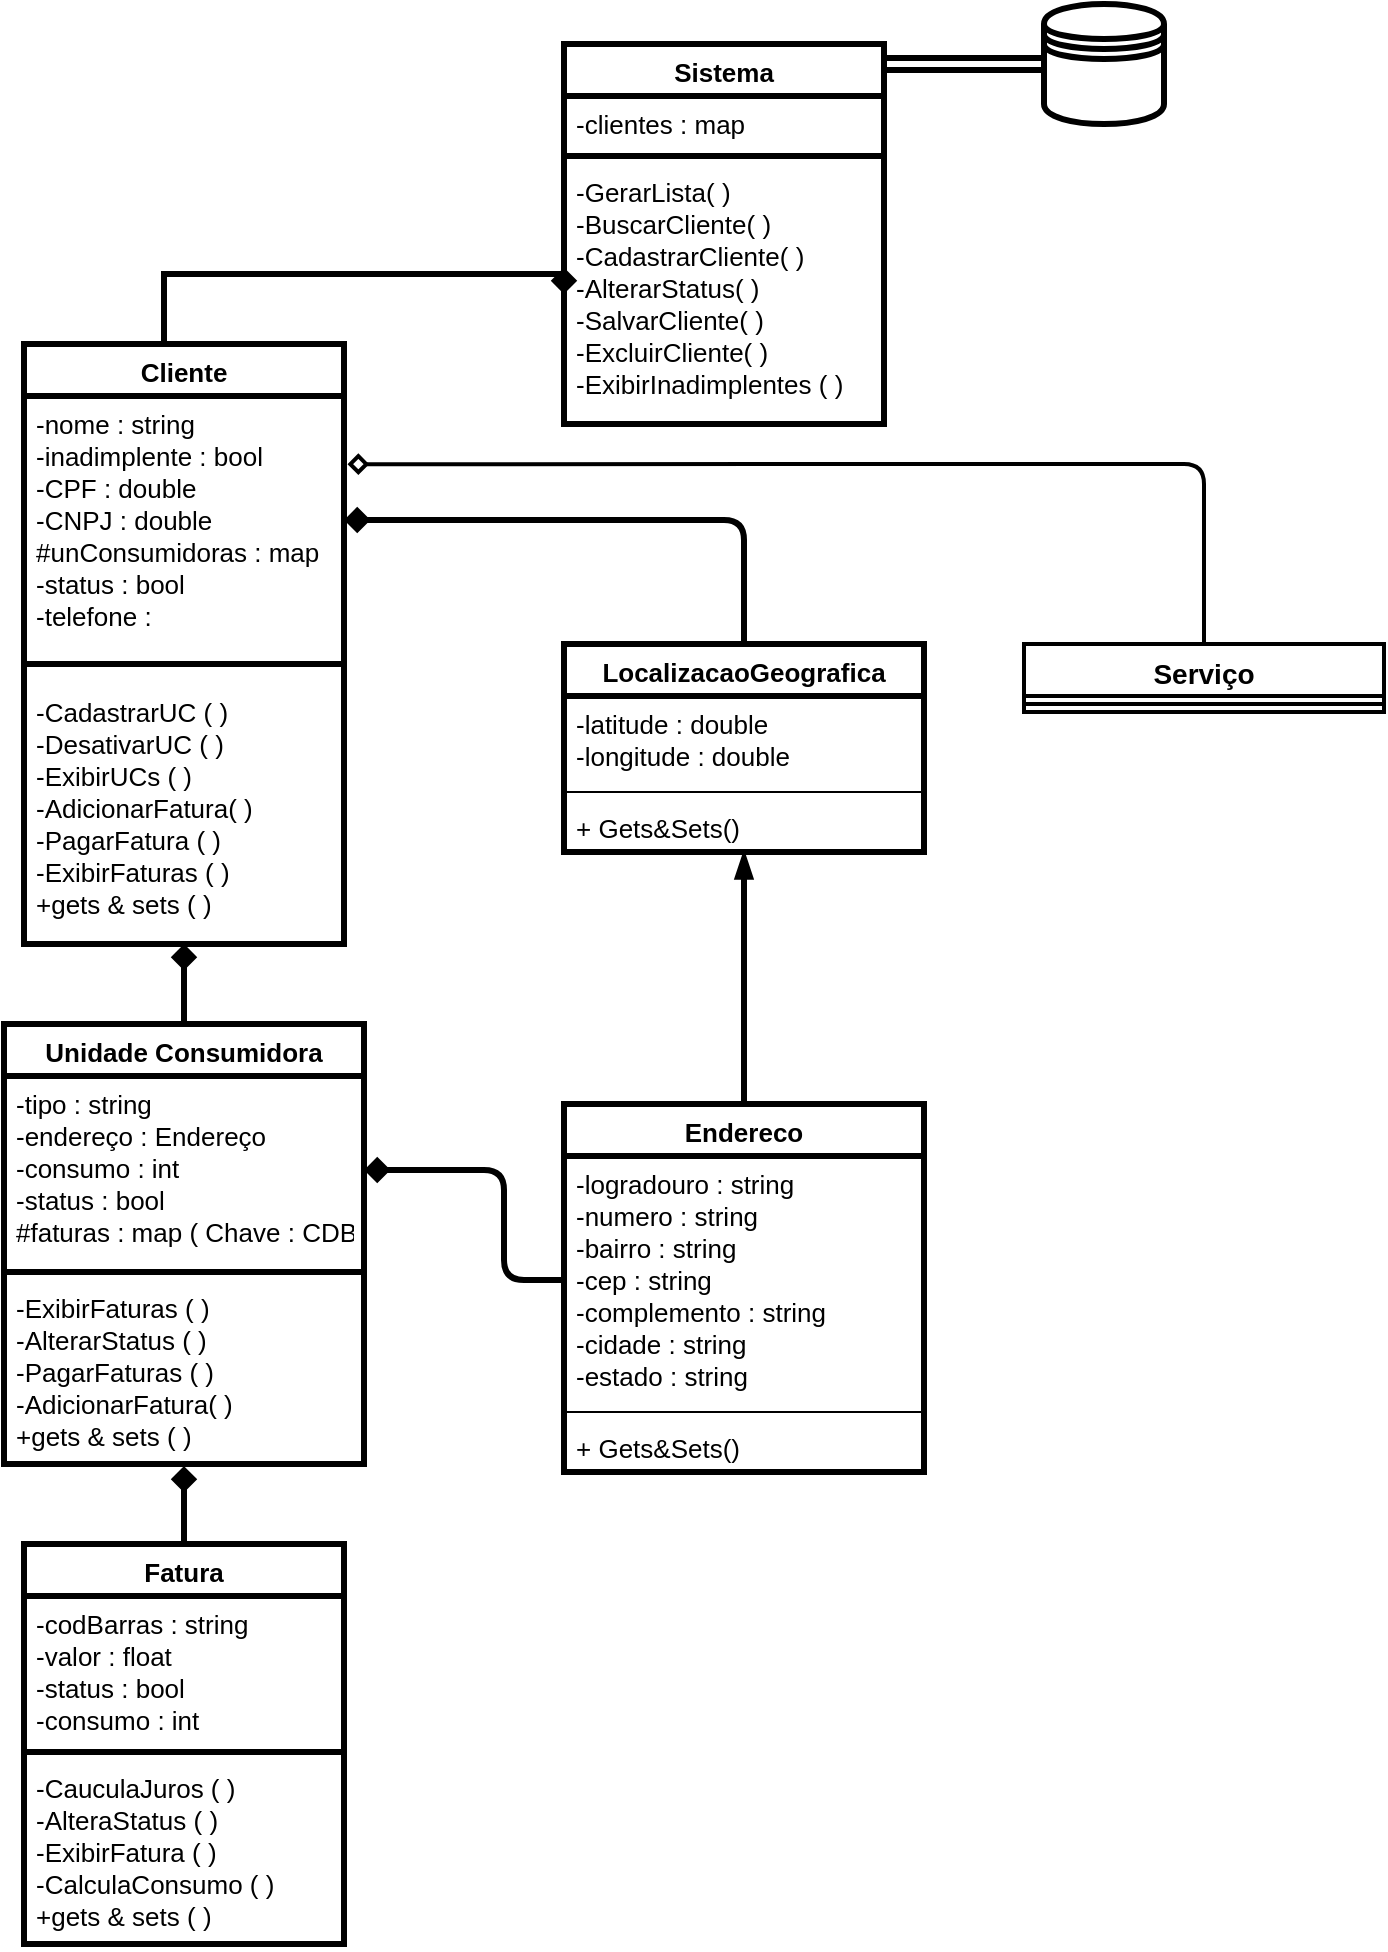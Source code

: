 <mxfile>
    <diagram id="fbp27kjCh8UWy6pUQ8t7" name="Comercial">
        <mxGraphModel dx="788" dy="763" grid="1" gridSize="10" guides="1" tooltips="1" connect="1" arrows="1" fold="1" page="1" pageScale="1" pageWidth="827" pageHeight="1169" math="0" shadow="0">
            <root>
                <mxCell id="0"/>
                <mxCell id="1" parent="0"/>
                <mxCell id="Y5wVIU-XnwRpMfh5RzC8-1" value="Sistema" style="swimlane;fontStyle=1;align=center;verticalAlign=top;childLayout=stackLayout;horizontal=1;startSize=26;horizontalStack=0;resizeParent=1;resizeParentMax=0;resizeLast=0;collapsible=1;marginBottom=0;rounded=0;snapToPoint=0;strokeWidth=3;fontSize=13;labelBackgroundColor=none;labelBorderColor=none;" parent="1" vertex="1">
                    <mxGeometry x="320" y="30" width="160" height="190" as="geometry"/>
                </mxCell>
                <mxCell id="Y5wVIU-XnwRpMfh5RzC8-2" value="-clientes : map" style="text;align=left;verticalAlign=top;spacingLeft=4;spacingRight=4;overflow=hidden;rotatable=0;points=[[0,0.5],[1,0.5]];portConstraint=eastwest;rounded=0;snapToPoint=0;strokeWidth=3;fontSize=13;labelBackgroundColor=none;labelBorderColor=none;" parent="Y5wVIU-XnwRpMfh5RzC8-1" vertex="1">
                    <mxGeometry y="26" width="160" height="26" as="geometry"/>
                </mxCell>
                <mxCell id="Y5wVIU-XnwRpMfh5RzC8-3" value="" style="line;strokeWidth=3;align=left;verticalAlign=middle;spacingTop=-1;spacingLeft=3;spacingRight=3;rotatable=0;labelPosition=right;points=[];portConstraint=eastwest;rounded=0;snapToPoint=0;fontSize=13;labelBackgroundColor=none;labelBorderColor=none;" parent="Y5wVIU-XnwRpMfh5RzC8-1" vertex="1">
                    <mxGeometry y="52" width="160" height="8" as="geometry"/>
                </mxCell>
                <mxCell id="Y5wVIU-XnwRpMfh5RzC8-4" value="-GerarLista( )&#10;-BuscarCliente( )&#10;-CadastrarCliente( )&#10;-AlterarStatus( )&#10;-SalvarCliente( )&#10;-ExcluirCliente( )&#10;-ExibirInadimplentes ( )" style="text;align=left;verticalAlign=top;spacingLeft=4;spacingRight=4;overflow=hidden;rotatable=0;points=[[0,0.5],[1,0.5]];portConstraint=eastwest;rounded=0;snapToPoint=0;strokeWidth=3;fontSize=13;labelBackgroundColor=none;labelBorderColor=none;" parent="Y5wVIU-XnwRpMfh5RzC8-1" vertex="1">
                    <mxGeometry y="60" width="160" height="130" as="geometry"/>
                </mxCell>
                <mxCell id="Y5wVIU-XnwRpMfh5RzC8-5" style="html=1;exitX=0;exitY=0.5;exitDx=0;exitDy=0;endArrow=diamond;endFill=1;edgeStyle=orthogonalEdgeStyle;rounded=0;entryX=0;entryY=0.5;entryDx=0;entryDy=0;snapToPoint=0;strokeWidth=3;fontSize=13;labelBackgroundColor=none;labelBorderColor=none;" parent="1" target="Y5wVIU-XnwRpMfh5RzC8-4" edge="1">
                    <mxGeometry relative="1" as="geometry">
                        <mxPoint x="120" y="200" as="sourcePoint"/>
                        <Array as="points">
                            <mxPoint x="120" y="145"/>
                        </Array>
                    </mxGeometry>
                </mxCell>
                <mxCell id="Y5wVIU-XnwRpMfh5RzC8-6" value="Cliente" style="swimlane;fontStyle=1;align=center;verticalAlign=top;childLayout=stackLayout;horizontal=1;startSize=26;horizontalStack=0;resizeParent=1;resizeParentMax=0;resizeLast=0;collapsible=1;marginBottom=0;rounded=0;snapToPoint=0;strokeWidth=3;fontSize=13;labelBackgroundColor=none;labelBorderColor=none;" parent="1" vertex="1">
                    <mxGeometry x="50" y="180" width="160" height="300" as="geometry"/>
                </mxCell>
                <mxCell id="Y5wVIU-XnwRpMfh5RzC8-7" value="-nome : string&#10;-inadimplente : bool&#10;-CPF : double&#10;-CNPJ : double&#10;#unConsumidoras : map&#10;-status : bool&#10;-telefone : " style="text;align=left;verticalAlign=top;spacingLeft=4;spacingRight=4;overflow=hidden;rotatable=0;points=[[0,0.5],[1,0.5]];portConstraint=eastwest;rounded=0;snapToPoint=0;strokeWidth=3;fontSize=13;labelBackgroundColor=none;labelBorderColor=none;" parent="Y5wVIU-XnwRpMfh5RzC8-6" vertex="1">
                    <mxGeometry y="26" width="160" height="124" as="geometry"/>
                </mxCell>
                <mxCell id="Y5wVIU-XnwRpMfh5RzC8-8" value="" style="line;strokeWidth=3;align=left;verticalAlign=middle;spacingTop=-1;spacingLeft=3;spacingRight=3;rotatable=0;labelPosition=right;points=[];portConstraint=eastwest;rounded=0;snapToPoint=0;fontSize=13;labelBackgroundColor=none;labelBorderColor=none;" parent="Y5wVIU-XnwRpMfh5RzC8-6" vertex="1">
                    <mxGeometry y="150" width="160" height="20" as="geometry"/>
                </mxCell>
                <mxCell id="Y5wVIU-XnwRpMfh5RzC8-9" value="-CadastrarUC ( )&#10;-DesativarUC ( )&#10;-ExibirUCs ( )&#10;-AdicionarFatura( )&#10;-PagarFatura ( )&#10;-ExibirFaturas ( )&#10;+gets &amp; sets ( )&#10;&#10;" style="text;align=left;verticalAlign=top;spacingLeft=4;spacingRight=4;overflow=hidden;rotatable=0;points=[[0,0.5],[1,0.5]];portConstraint=eastwest;rounded=0;snapToPoint=0;strokeWidth=3;fontSize=13;labelBackgroundColor=none;labelBorderColor=none;" parent="Y5wVIU-XnwRpMfh5RzC8-6" vertex="1">
                    <mxGeometry y="170" width="160" height="130" as="geometry"/>
                </mxCell>
                <mxCell id="Y5wVIU-XnwRpMfh5RzC8-10" style="edgeStyle=none;html=1;exitX=0.5;exitY=0;exitDx=0;exitDy=0;endArrow=diamond;endFill=1;rounded=0;snapToPoint=0;strokeWidth=3;fontSize=13;labelBackgroundColor=none;labelBorderColor=none;" parent="1" source="Y5wVIU-XnwRpMfh5RzC8-11" edge="1">
                    <mxGeometry relative="1" as="geometry">
                        <mxPoint x="130" y="480" as="targetPoint"/>
                    </mxGeometry>
                </mxCell>
                <mxCell id="Y5wVIU-XnwRpMfh5RzC8-11" value="Unidade Consumidora" style="swimlane;fontStyle=1;align=center;verticalAlign=top;childLayout=stackLayout;horizontal=1;startSize=26;horizontalStack=0;resizeParent=1;resizeParentMax=0;resizeLast=0;collapsible=1;marginBottom=0;rounded=0;snapToPoint=0;strokeWidth=3;fontSize=13;labelBackgroundColor=none;labelBorderColor=none;" parent="1" vertex="1">
                    <mxGeometry x="40" y="520" width="180" height="220" as="geometry"/>
                </mxCell>
                <mxCell id="Y5wVIU-XnwRpMfh5RzC8-12" value="-tipo : string&#10;-endereço : Endereço&#10;-consumo : int&#10;-status : bool&#10;#faturas : map ( Chave : CDB)" style="text;align=left;verticalAlign=top;spacingLeft=4;spacingRight=4;overflow=hidden;rotatable=0;points=[[0,0.5],[1,0.5]];portConstraint=eastwest;rounded=0;snapToPoint=0;strokeWidth=3;fontSize=13;labelBackgroundColor=none;labelBorderColor=none;" parent="Y5wVIU-XnwRpMfh5RzC8-11" vertex="1">
                    <mxGeometry y="26" width="180" height="94" as="geometry"/>
                </mxCell>
                <mxCell id="Y5wVIU-XnwRpMfh5RzC8-13" value="" style="line;strokeWidth=3;align=left;verticalAlign=middle;spacingTop=-1;spacingLeft=3;spacingRight=3;rotatable=0;labelPosition=right;points=[];portConstraint=eastwest;rounded=0;snapToPoint=0;fontSize=13;labelBackgroundColor=none;labelBorderColor=none;" parent="Y5wVIU-XnwRpMfh5RzC8-11" vertex="1">
                    <mxGeometry y="120" width="180" height="8" as="geometry"/>
                </mxCell>
                <mxCell id="Y5wVIU-XnwRpMfh5RzC8-14" value="-ExibirFaturas ( )&#10;-AlterarStatus ( )&#10;-PagarFaturas ( )&#10;-AdicionarFatura( )&#10;+gets &amp; sets ( )" style="text;align=left;verticalAlign=top;spacingLeft=4;spacingRight=4;overflow=hidden;rotatable=0;points=[[0,0.5],[1,0.5]];portConstraint=eastwest;rounded=0;snapToPoint=0;strokeWidth=3;fontSize=13;labelBackgroundColor=none;labelBorderColor=none;" parent="Y5wVIU-XnwRpMfh5RzC8-11" vertex="1">
                    <mxGeometry y="128" width="180" height="92" as="geometry"/>
                </mxCell>
                <mxCell id="Y5wVIU-XnwRpMfh5RzC8-15" style="edgeStyle=none;html=1;exitX=0.5;exitY=0;exitDx=0;exitDy=0;entryX=0.5;entryY=1.011;entryDx=0;entryDy=0;entryPerimeter=0;endArrow=diamond;endFill=1;rounded=0;snapToPoint=0;strokeWidth=3;fontSize=13;labelBackgroundColor=none;labelBorderColor=none;" parent="1" source="Y5wVIU-XnwRpMfh5RzC8-16" target="Y5wVIU-XnwRpMfh5RzC8-14" edge="1">
                    <mxGeometry relative="1" as="geometry"/>
                </mxCell>
                <mxCell id="Y5wVIU-XnwRpMfh5RzC8-16" value="Fatura" style="swimlane;fontStyle=1;align=center;verticalAlign=top;childLayout=stackLayout;horizontal=1;startSize=26;horizontalStack=0;resizeParent=1;resizeParentMax=0;resizeLast=0;collapsible=1;marginBottom=0;rounded=0;snapToPoint=0;strokeWidth=3;fontSize=13;labelBackgroundColor=none;labelBorderColor=none;" parent="1" vertex="1">
                    <mxGeometry x="50" y="780" width="160" height="200" as="geometry">
                        <mxRectangle x="40" y="680" width="70" height="26" as="alternateBounds"/>
                    </mxGeometry>
                </mxCell>
                <mxCell id="Y5wVIU-XnwRpMfh5RzC8-17" value="-codBarras : string&#10;-valor : float&#10;-status : bool&#10;-consumo : int&#10;" style="text;align=left;verticalAlign=top;spacingLeft=4;spacingRight=4;overflow=hidden;rotatable=0;points=[[0,0.5],[1,0.5]];portConstraint=eastwest;rounded=0;snapToPoint=0;strokeWidth=3;fontSize=13;labelBackgroundColor=none;labelBorderColor=none;" parent="Y5wVIU-XnwRpMfh5RzC8-16" vertex="1">
                    <mxGeometry y="26" width="160" height="74" as="geometry"/>
                </mxCell>
                <mxCell id="Y5wVIU-XnwRpMfh5RzC8-18" value="" style="line;strokeWidth=3;align=left;verticalAlign=middle;spacingTop=-1;spacingLeft=3;spacingRight=3;rotatable=0;labelPosition=right;points=[];portConstraint=eastwest;rounded=0;snapToPoint=0;fontSize=13;labelBackgroundColor=none;labelBorderColor=none;" parent="Y5wVIU-XnwRpMfh5RzC8-16" vertex="1">
                    <mxGeometry y="100" width="160" height="8" as="geometry"/>
                </mxCell>
                <mxCell id="Y5wVIU-XnwRpMfh5RzC8-19" value="-CauculaJuros ( )&#10;-AlteraStatus ( )&#10;-ExibirFatura ( )&#10;-CalculaConsumo ( )&#10;+gets &amp; sets ( )&#10;" style="text;align=left;verticalAlign=top;spacingLeft=4;spacingRight=4;overflow=hidden;rotatable=0;points=[[0,0.5],[1,0.5]];portConstraint=eastwest;rounded=0;snapToPoint=0;strokeWidth=3;fontSize=13;labelBackgroundColor=none;labelBorderColor=none;" parent="Y5wVIU-XnwRpMfh5RzC8-16" vertex="1">
                    <mxGeometry y="108" width="160" height="92" as="geometry"/>
                </mxCell>
                <mxCell id="Y5wVIU-XnwRpMfh5RzC8-20" value="" style="shape=datastore;whiteSpace=wrap;html=1;noLabel=0;snapToPoint=0;fixDash=0;autosize=0;rounded=0;strokeWidth=3;fontSize=13;labelBackgroundColor=none;labelBorderColor=none;" parent="1" vertex="1">
                    <mxGeometry x="560" y="10" width="60" height="60" as="geometry"/>
                </mxCell>
                <mxCell id="Y5wVIU-XnwRpMfh5RzC8-21" value="" style="shape=link;html=1;endArrow=block;endFill=1;rounded=0;snapToPoint=0;strokeWidth=3;fontSize=13;labelBackgroundColor=none;labelBorderColor=none;" parent="1" edge="1">
                    <mxGeometry width="100" relative="1" as="geometry">
                        <mxPoint x="480" y="40" as="sourcePoint"/>
                        <mxPoint x="560.0" y="40" as="targetPoint"/>
                    </mxGeometry>
                </mxCell>
                <mxCell id="EW8i99ydLNdPOlk_F01t-5" style="edgeStyle=none;html=1;exitX=0.5;exitY=0;exitDx=0;exitDy=0;entryX=1;entryY=0.5;entryDx=0;entryDy=0;fontSize=13;endArrow=diamond;endFill=1;strokeWidth=3;" parent="1" source="EW8i99ydLNdPOlk_F01t-1" target="Y5wVIU-XnwRpMfh5RzC8-7" edge="1">
                    <mxGeometry relative="1" as="geometry">
                        <Array as="points">
                            <mxPoint x="410" y="268"/>
                        </Array>
                    </mxGeometry>
                </mxCell>
                <mxCell id="EW8i99ydLNdPOlk_F01t-1" value="LocalizacaoGeografica" style="swimlane;fontStyle=1;align=center;verticalAlign=top;childLayout=stackLayout;horizontal=1;startSize=26;horizontalStack=0;resizeParent=1;resizeParentMax=0;resizeLast=0;collapsible=1;marginBottom=0;fontSize=13;strokeWidth=3;" parent="1" vertex="1">
                    <mxGeometry x="320" y="330" width="180" height="104" as="geometry"/>
                </mxCell>
                <mxCell id="EW8i99ydLNdPOlk_F01t-2" value="-latitude : double&#10;-longitude : double" style="text;strokeColor=none;fillColor=none;align=left;verticalAlign=top;spacingLeft=4;spacingRight=4;overflow=hidden;rotatable=0;points=[[0,0.5],[1,0.5]];portConstraint=eastwest;fontSize=13;" parent="EW8i99ydLNdPOlk_F01t-1" vertex="1">
                    <mxGeometry y="26" width="180" height="44" as="geometry"/>
                </mxCell>
                <mxCell id="EW8i99ydLNdPOlk_F01t-3" value="" style="line;strokeWidth=1;fillColor=none;align=left;verticalAlign=middle;spacingTop=-1;spacingLeft=3;spacingRight=3;rotatable=0;labelPosition=right;points=[];portConstraint=eastwest;fontSize=13;" parent="EW8i99ydLNdPOlk_F01t-1" vertex="1">
                    <mxGeometry y="70" width="180" height="8" as="geometry"/>
                </mxCell>
                <mxCell id="EW8i99ydLNdPOlk_F01t-4" value="+ Gets&amp;Sets()" style="text;strokeColor=none;fillColor=none;align=left;verticalAlign=top;spacingLeft=4;spacingRight=4;overflow=hidden;rotatable=0;points=[[0,0.5],[1,0.5]];portConstraint=eastwest;fontSize=13;" parent="EW8i99ydLNdPOlk_F01t-1" vertex="1">
                    <mxGeometry y="78" width="180" height="26" as="geometry"/>
                </mxCell>
                <mxCell id="EW8i99ydLNdPOlk_F01t-10" style="edgeStyle=none;html=1;exitX=0.5;exitY=0;exitDx=0;exitDy=0;entryX=0.5;entryY=1;entryDx=0;entryDy=0;fontSize=13;endArrow=blockThin;endFill=1;strokeWidth=3;" parent="1" source="EW8i99ydLNdPOlk_F01t-6" target="EW8i99ydLNdPOlk_F01t-1" edge="1">
                    <mxGeometry relative="1" as="geometry"/>
                </mxCell>
                <mxCell id="EW8i99ydLNdPOlk_F01t-6" value="Endereco" style="swimlane;fontStyle=1;align=center;verticalAlign=top;childLayout=stackLayout;horizontal=1;startSize=26;horizontalStack=0;resizeParent=1;resizeParentMax=0;resizeLast=0;collapsible=1;marginBottom=0;fontSize=13;strokeWidth=3;" parent="1" vertex="1">
                    <mxGeometry x="320" y="560" width="180" height="184" as="geometry"/>
                </mxCell>
                <mxCell id="EW8i99ydLNdPOlk_F01t-7" value="-logradouro : string&#10;-numero : string&#10;-bairro : string&#10;-cep : string&#10;-complemento : string&#10;-cidade : string&#10;-estado : string" style="text;strokeColor=none;fillColor=none;align=left;verticalAlign=top;spacingLeft=4;spacingRight=4;overflow=hidden;rotatable=0;points=[[0,0.5],[1,0.5]];portConstraint=eastwest;fontSize=13;" parent="EW8i99ydLNdPOlk_F01t-6" vertex="1">
                    <mxGeometry y="26" width="180" height="124" as="geometry"/>
                </mxCell>
                <mxCell id="EW8i99ydLNdPOlk_F01t-8" value="" style="line;strokeWidth=1;fillColor=none;align=left;verticalAlign=middle;spacingTop=-1;spacingLeft=3;spacingRight=3;rotatable=0;labelPosition=right;points=[];portConstraint=eastwest;fontSize=13;" parent="EW8i99ydLNdPOlk_F01t-6" vertex="1">
                    <mxGeometry y="150" width="180" height="8" as="geometry"/>
                </mxCell>
                <mxCell id="EW8i99ydLNdPOlk_F01t-9" value="+ Gets&amp;Sets()" style="text;strokeColor=none;fillColor=none;align=left;verticalAlign=top;spacingLeft=4;spacingRight=4;overflow=hidden;rotatable=0;points=[[0,0.5],[1,0.5]];portConstraint=eastwest;fontSize=13;" parent="EW8i99ydLNdPOlk_F01t-6" vertex="1">
                    <mxGeometry y="158" width="180" height="26" as="geometry"/>
                </mxCell>
                <mxCell id="hg69AjxiDRAAu8M6ChqN-1" style="edgeStyle=none;html=1;exitX=0;exitY=0.5;exitDx=0;exitDy=0;entryX=1;entryY=0.5;entryDx=0;entryDy=0;fontSize=13;endArrow=diamond;endFill=1;strokeWidth=3;" parent="1" source="EW8i99ydLNdPOlk_F01t-7" target="Y5wVIU-XnwRpMfh5RzC8-12" edge="1">
                    <mxGeometry relative="1" as="geometry">
                        <Array as="points">
                            <mxPoint x="290" y="648"/>
                            <mxPoint x="290" y="593"/>
                        </Array>
                    </mxGeometry>
                </mxCell>
                <mxCell id="rZqip5d3IBSEXMS-kmNa-7" style="edgeStyle=none;jumpSize=6;html=1;exitX=0.5;exitY=0;exitDx=0;exitDy=0;entryX=1.011;entryY=0.275;entryDx=0;entryDy=0;entryPerimeter=0;fontSize=13;endArrow=diamond;endFill=0;strokeColor=default;strokeWidth=2;" edge="1" parent="1" source="rZqip5d3IBSEXMS-kmNa-1" target="Y5wVIU-XnwRpMfh5RzC8-7">
                    <mxGeometry relative="1" as="geometry">
                        <Array as="points">
                            <mxPoint x="640" y="240"/>
                        </Array>
                    </mxGeometry>
                </mxCell>
                <mxCell id="rZqip5d3IBSEXMS-kmNa-1" value="Serviço" style="swimlane;fontStyle=1;align=center;verticalAlign=top;childLayout=stackLayout;horizontal=1;startSize=26;horizontalStack=0;resizeParent=1;resizeParentMax=0;resizeLast=0;collapsible=1;marginBottom=0;strokeWidth=2;fontSize=14;" vertex="1" parent="1">
                    <mxGeometry x="550" y="330" width="180" height="34" as="geometry"/>
                </mxCell>
                <mxCell id="rZqip5d3IBSEXMS-kmNa-5" value="" style="line;strokeWidth=2;fillColor=none;align=left;verticalAlign=middle;spacingTop=-1;spacingLeft=3;spacingRight=3;rotatable=0;labelPosition=right;points=[];portConstraint=eastwest;fontSize=14;" vertex="1" parent="rZqip5d3IBSEXMS-kmNa-1">
                    <mxGeometry y="26" width="180" height="8" as="geometry"/>
                </mxCell>
            </root>
        </mxGraphModel>
    </diagram>
    <diagram id="KHU3YAXKLiY88e1m0w5U" name="Serviços">
        <mxGraphModel grid="1" gridSize="10" guides="1" tooltips="1" connect="1" arrows="1" page="1" fold="1" pageScale="1" pageWidth="827" pageHeight="1169" math="0" shadow="0">
            <root>
                <mxCell id="HomDFSyM1AoZ6gmZKyJy-0"/>
                <mxCell id="HomDFSyM1AoZ6gmZKyJy-1" parent="HomDFSyM1AoZ6gmZKyJy-0"/>
                <mxCell id="aDpH2Mr-TRxtCv5V3Lkq-0" value="" style="shape=datastore;whiteSpace=wrap;html=1;strokeWidth=2;fontSize=14;" parent="HomDFSyM1AoZ6gmZKyJy-1" vertex="1">
                    <mxGeometry x="570" y="29" width="60" height="60" as="geometry"/>
                </mxCell>
                <mxCell id="aDpH2Mr-TRxtCv5V3Lkq-1" value="Sistema&#10;" style="swimlane;fontStyle=1;align=center;verticalAlign=top;childLayout=stackLayout;horizontal=1;startSize=26;horizontalStack=0;resizeParent=1;resizeParentMax=0;resizeLast=0;collapsible=1;marginBottom=0;strokeWidth=2;fontSize=14;" parent="HomDFSyM1AoZ6gmZKyJy-1" vertex="1">
                    <mxGeometry x="290" y="20" width="160" height="138" as="geometry"/>
                </mxCell>
                <mxCell id="aDpH2Mr-TRxtCv5V3Lkq-2" value="- funcionarios : map" style="text;strokeColor=none;fillColor=none;align=left;verticalAlign=top;spacingLeft=4;spacingRight=4;overflow=hidden;rotatable=0;points=[[0,0.5],[1,0.5]];portConstraint=eastwest;strokeWidth=2;fontSize=14;" parent="aDpH2Mr-TRxtCv5V3Lkq-1" vertex="1">
                    <mxGeometry y="26" width="160" height="26" as="geometry"/>
                </mxCell>
                <mxCell id="aDpH2Mr-TRxtCv5V3Lkq-3" value="" style="line;strokeWidth=2;fillColor=none;align=left;verticalAlign=middle;spacingTop=-1;spacingLeft=3;spacingRight=3;rotatable=0;labelPosition=right;points=[];portConstraint=eastwest;fontSize=14;" parent="aDpH2Mr-TRxtCv5V3Lkq-1" vertex="1">
                    <mxGeometry y="52" width="160" height="8" as="geometry"/>
                </mxCell>
                <mxCell id="aDpH2Mr-TRxtCv5V3Lkq-4" value="+ RegistrarFuncionario()" style="text;strokeColor=none;fillColor=none;align=left;verticalAlign=top;spacingLeft=4;spacingRight=4;overflow=hidden;rotatable=0;points=[[0,0.5],[1,0.5]];portConstraint=eastwest;strokeWidth=2;fontSize=14;" parent="aDpH2Mr-TRxtCv5V3Lkq-1" vertex="1">
                    <mxGeometry y="60" width="160" height="26" as="geometry"/>
                </mxCell>
                <mxCell id="aDpH2Mr-TRxtCv5V3Lkq-5" value="+ CriarServico()" style="text;strokeColor=none;fillColor=none;align=left;verticalAlign=top;spacingLeft=4;spacingRight=4;overflow=hidden;rotatable=0;points=[[0,0.5],[1,0.5]];portConstraint=eastwest;strokeWidth=2;fontSize=14;" parent="aDpH2Mr-TRxtCv5V3Lkq-1" vertex="1">
                    <mxGeometry y="86" width="160" height="26" as="geometry"/>
                </mxCell>
                <mxCell id="aDpH2Mr-TRxtCv5V3Lkq-6" value="+Gets&amp;Sets()" style="text;strokeColor=none;fillColor=none;align=left;verticalAlign=top;spacingLeft=4;spacingRight=4;overflow=hidden;rotatable=0;points=[[0,0.5],[1,0.5]];portConstraint=eastwest;strokeWidth=2;fontSize=14;" parent="aDpH2Mr-TRxtCv5V3Lkq-1" vertex="1">
                    <mxGeometry y="112" width="160" height="26" as="geometry"/>
                </mxCell>
                <mxCell id="aDpH2Mr-TRxtCv5V3Lkq-7" value="Funcionário" style="swimlane;fontStyle=1;align=center;verticalAlign=top;childLayout=stackLayout;horizontal=1;startSize=26;horizontalStack=0;resizeParent=1;resizeParentMax=0;resizeLast=0;collapsible=1;marginBottom=0;strokeWidth=2;fontSize=14;" parent="HomDFSyM1AoZ6gmZKyJy-1" vertex="1">
                    <mxGeometry x="40" y="140" width="190" height="346" as="geometry"/>
                </mxCell>
                <mxCell id="aDpH2Mr-TRxtCv5V3Lkq-8" value="-int servicoAtual" style="text;strokeColor=none;fillColor=none;align=left;verticalAlign=top;spacingLeft=4;spacingRight=4;overflow=hidden;rotatable=0;points=[[0,0.5],[1,0.5]];portConstraint=eastwest;strokeWidth=2;fontSize=14;" parent="aDpH2Mr-TRxtCv5V3Lkq-7" vertex="1">
                    <mxGeometry y="26" width="190" height="26" as="geometry"/>
                </mxCell>
                <mxCell id="aDpH2Mr-TRxtCv5V3Lkq-9" value="-string nome" style="text;strokeColor=none;fillColor=none;align=left;verticalAlign=top;spacingLeft=4;spacingRight=4;overflow=hidden;rotatable=0;points=[[0,0.5],[1,0.5]];portConstraint=eastwest;strokeWidth=2;fontSize=14;" parent="aDpH2Mr-TRxtCv5V3Lkq-7" vertex="1">
                    <mxGeometry y="52" width="190" height="26" as="geometry"/>
                </mxCell>
                <mxCell id="aDpH2Mr-TRxtCv5V3Lkq-10" value="-string funcao" style="text;strokeColor=none;fillColor=none;align=left;verticalAlign=top;spacingLeft=4;spacingRight=4;overflow=hidden;rotatable=0;points=[[0,0.5],[1,0.5]];portConstraint=eastwest;strokeWidth=2;fontSize=14;" parent="aDpH2Mr-TRxtCv5V3Lkq-7" vertex="1">
                    <mxGeometry y="78" width="190" height="26" as="geometry"/>
                </mxCell>
                <mxCell id="aDpH2Mr-TRxtCv5V3Lkq-11" value="-double chapa" style="text;strokeColor=none;fillColor=none;align=left;verticalAlign=top;spacingLeft=4;spacingRight=4;overflow=hidden;rotatable=0;points=[[0,0.5],[1,0.5]];portConstraint=eastwest;strokeWidth=2;fontSize=14;" parent="aDpH2Mr-TRxtCv5V3Lkq-7" vertex="1">
                    <mxGeometry y="104" width="190" height="26" as="geometry"/>
                </mxCell>
                <mxCell id="aDpH2Mr-TRxtCv5V3Lkq-12" value="-double cpf" style="text;strokeColor=none;fillColor=none;align=left;verticalAlign=top;spacingLeft=4;spacingRight=4;overflow=hidden;rotatable=0;points=[[0,0.5],[1,0.5]];portConstraint=eastwest;strokeWidth=2;fontSize=14;" parent="aDpH2Mr-TRxtCv5V3Lkq-7" vertex="1">
                    <mxGeometry y="130" width="190" height="26" as="geometry"/>
                </mxCell>
                <mxCell id="aDpH2Mr-TRxtCv5V3Lkq-13" value="-bool disponiblidade" style="text;strokeColor=none;fillColor=none;align=left;verticalAlign=top;spacingLeft=4;spacingRight=4;overflow=hidden;rotatable=0;points=[[0,0.5],[1,0.5]];portConstraint=eastwest;strokeWidth=2;fontSize=14;" parent="aDpH2Mr-TRxtCv5V3Lkq-7" vertex="1">
                    <mxGeometry y="156" width="190" height="26" as="geometry"/>
                </mxCell>
                <mxCell id="aDpH2Mr-TRxtCv5V3Lkq-14" value="#map servicos" style="text;strokeColor=none;fillColor=none;align=left;verticalAlign=top;spacingLeft=4;spacingRight=4;overflow=hidden;rotatable=0;points=[[0,0.5],[1,0.5]];portConstraint=eastwest;strokeWidth=2;fontSize=14;" parent="aDpH2Mr-TRxtCv5V3Lkq-7" vertex="1">
                    <mxGeometry y="182" width="190" height="26" as="geometry"/>
                </mxCell>
                <mxCell id="aDpH2Mr-TRxtCv5V3Lkq-15" value="" style="line;strokeWidth=2;fillColor=none;align=left;verticalAlign=middle;spacingTop=-1;spacingLeft=3;spacingRight=3;rotatable=0;labelPosition=right;points=[];portConstraint=eastwest;fontSize=14;" parent="aDpH2Mr-TRxtCv5V3Lkq-7" vertex="1">
                    <mxGeometry y="208" width="190" height="8" as="geometry"/>
                </mxCell>
                <mxCell id="aDpH2Mr-TRxtCv5V3Lkq-16" value="+VerServicos()" style="text;strokeColor=none;fillColor=none;align=left;verticalAlign=top;spacingLeft=4;spacingRight=4;overflow=hidden;rotatable=0;points=[[0,0.5],[1,0.5]];portConstraint=eastwest;strokeWidth=2;fontSize=14;" parent="aDpH2Mr-TRxtCv5V3Lkq-7" vertex="1">
                    <mxGeometry y="216" width="190" height="26" as="geometry"/>
                </mxCell>
                <mxCell id="aDpH2Mr-TRxtCv5V3Lkq-17" value="+InserirServico()" style="text;strokeColor=none;fillColor=none;align=left;verticalAlign=top;spacingLeft=4;spacingRight=4;overflow=hidden;rotatable=0;points=[[0,0.5],[1,0.5]];portConstraint=eastwest;strokeWidth=2;fontSize=14;" parent="aDpH2Mr-TRxtCv5V3Lkq-7" vertex="1">
                    <mxGeometry y="242" width="190" height="26" as="geometry"/>
                </mxCell>
                <mxCell id="aDpH2Mr-TRxtCv5V3Lkq-18" value="+ComecarProximoServico()" style="text;strokeColor=none;fillColor=none;align=left;verticalAlign=top;spacingLeft=4;spacingRight=4;overflow=hidden;rotatable=0;points=[[0,0.5],[1,0.5]];portConstraint=eastwest;strokeWidth=2;fontSize=14;" parent="aDpH2Mr-TRxtCv5V3Lkq-7" vertex="1">
                    <mxGeometry y="268" width="190" height="26" as="geometry"/>
                </mxCell>
                <mxCell id="aDpH2Mr-TRxtCv5V3Lkq-19" value="+ConcluirServico()" style="text;strokeColor=none;fillColor=none;align=left;verticalAlign=top;spacingLeft=4;spacingRight=4;overflow=hidden;rotatable=0;points=[[0,0.5],[1,0.5]];portConstraint=eastwest;strokeWidth=2;fontSize=14;" parent="aDpH2Mr-TRxtCv5V3Lkq-7" vertex="1">
                    <mxGeometry y="294" width="190" height="26" as="geometry"/>
                </mxCell>
                <mxCell id="aDpH2Mr-TRxtCv5V3Lkq-20" value="+Gets&amp;Sets()" style="text;strokeColor=none;fillColor=none;align=left;verticalAlign=top;spacingLeft=4;spacingRight=4;overflow=hidden;rotatable=0;points=[[0,0.5],[1,0.5]];portConstraint=eastwest;strokeWidth=2;fontSize=14;" parent="aDpH2Mr-TRxtCv5V3Lkq-7" vertex="1">
                    <mxGeometry y="320" width="190" height="26" as="geometry"/>
                </mxCell>
                <mxCell id="aDpH2Mr-TRxtCv5V3Lkq-21" value="Serviço" style="swimlane;fontStyle=1;align=center;verticalAlign=top;childLayout=stackLayout;horizontal=1;startSize=26;horizontalStack=0;resizeParent=1;resizeParentMax=0;resizeLast=0;collapsible=1;marginBottom=0;strokeWidth=2;fontSize=14;" parent="HomDFSyM1AoZ6gmZKyJy-1" vertex="1">
                    <mxGeometry x="460" y="390" width="180" height="138" as="geometry"/>
                </mxCell>
                <mxCell id="aDpH2Mr-TRxtCv5V3Lkq-22" value="-string UC" style="text;strokeColor=none;fillColor=none;align=left;verticalAlign=top;spacingLeft=4;spacingRight=4;overflow=hidden;rotatable=0;points=[[0,0.5],[1,0.5]];portConstraint=eastwest;strokeWidth=2;fontSize=14;" parent="aDpH2Mr-TRxtCv5V3Lkq-21" vertex="1">
                    <mxGeometry y="26" width="180" height="26" as="geometry"/>
                </mxCell>
                <mxCell id="aDpH2Mr-TRxtCv5V3Lkq-24" value="- cliente : Cliente" style="text;strokeColor=none;fillColor=none;align=left;verticalAlign=top;spacingLeft=4;spacingRight=4;overflow=hidden;rotatable=0;points=[[0,0.5],[1,0.5]];portConstraint=eastwest;strokeWidth=2;fontSize=14;" parent="aDpH2Mr-TRxtCv5V3Lkq-21" vertex="1">
                    <mxGeometry y="52" width="180" height="26" as="geometry"/>
                </mxCell>
                <mxCell id="aDpH2Mr-TRxtCv5V3Lkq-25" value="- bool completo" style="text;strokeColor=none;fillColor=none;align=left;verticalAlign=top;spacingLeft=4;spacingRight=4;overflow=hidden;rotatable=0;points=[[0,0.5],[1,0.5]];portConstraint=eastwest;strokeWidth=2;fontSize=14;" parent="aDpH2Mr-TRxtCv5V3Lkq-21" vertex="1">
                    <mxGeometry y="78" width="180" height="26" as="geometry"/>
                </mxCell>
                <mxCell id="aDpH2Mr-TRxtCv5V3Lkq-26" value="" style="line;strokeWidth=2;fillColor=none;align=left;verticalAlign=middle;spacingTop=-1;spacingLeft=3;spacingRight=3;rotatable=0;labelPosition=right;points=[];portConstraint=eastwest;fontSize=14;" parent="aDpH2Mr-TRxtCv5V3Lkq-21" vertex="1">
                    <mxGeometry y="104" width="180" height="8" as="geometry"/>
                </mxCell>
                <mxCell id="aDpH2Mr-TRxtCv5V3Lkq-27" value="virtual Servico()" style="text;strokeColor=none;fillColor=none;align=left;verticalAlign=top;spacingLeft=4;spacingRight=4;overflow=hidden;rotatable=0;points=[[0,0.5],[1,0.5]];portConstraint=eastwest;strokeWidth=2;fontSize=14;" parent="aDpH2Mr-TRxtCv5V3Lkq-21" vertex="1">
                    <mxGeometry y="112" width="180" height="26" as="geometry"/>
                </mxCell>
                <mxCell id="aDpH2Mr-TRxtCv5V3Lkq-28" style="edgeStyle=none;html=1;exitX=0.5;exitY=0;exitDx=0;exitDy=0;strokeWidth=2;fontSize=14;" parent="HomDFSyM1AoZ6gmZKyJy-1" source="aDpH2Mr-TRxtCv5V3Lkq-29" edge="1">
                    <mxGeometry relative="1" as="geometry">
                        <mxPoint x="490" y="530" as="targetPoint"/>
                        <Array as="points">
                            <mxPoint x="344" y="640"/>
                            <mxPoint x="490" y="640"/>
                        </Array>
                    </mxGeometry>
                </mxCell>
                <mxCell id="aDpH2Mr-TRxtCv5V3Lkq-29" value="Desligamento" style="swimlane;fontStyle=1;align=center;verticalAlign=top;childLayout=stackLayout;horizontal=1;startSize=26;horizontalStack=0;resizeParent=1;resizeParentMax=0;resizeLast=0;collapsible=1;marginBottom=0;strokeWidth=2;fontSize=14;" parent="HomDFSyM1AoZ6gmZKyJy-1" vertex="1">
                    <mxGeometry x="264" y="690" width="160" height="86" as="geometry"/>
                </mxCell>
                <mxCell id="aDpH2Mr-TRxtCv5V3Lkq-30" value="+ field: type" style="text;strokeColor=none;fillColor=none;align=left;verticalAlign=top;spacingLeft=4;spacingRight=4;overflow=hidden;rotatable=0;points=[[0,0.5],[1,0.5]];portConstraint=eastwest;strokeWidth=2;fontSize=14;" parent="aDpH2Mr-TRxtCv5V3Lkq-29" vertex="1">
                    <mxGeometry y="26" width="160" height="26" as="geometry"/>
                </mxCell>
                <mxCell id="aDpH2Mr-TRxtCv5V3Lkq-31" value="" style="line;strokeWidth=2;fillColor=none;align=left;verticalAlign=middle;spacingTop=-1;spacingLeft=3;spacingRight=3;rotatable=0;labelPosition=right;points=[];portConstraint=eastwest;fontSize=14;" parent="aDpH2Mr-TRxtCv5V3Lkq-29" vertex="1">
                    <mxGeometry y="52" width="160" height="8" as="geometry"/>
                </mxCell>
                <mxCell id="aDpH2Mr-TRxtCv5V3Lkq-32" value="- DesativarCliente()" style="text;strokeColor=none;fillColor=none;align=left;verticalAlign=top;spacingLeft=4;spacingRight=4;overflow=hidden;rotatable=0;points=[[0,0.5],[1,0.5]];portConstraint=eastwest;strokeWidth=2;fontSize=14;" parent="aDpH2Mr-TRxtCv5V3Lkq-29" vertex="1">
                    <mxGeometry y="60" width="160" height="26" as="geometry"/>
                </mxCell>
                <mxCell id="aDpH2Mr-TRxtCv5V3Lkq-33" style="edgeStyle=none;html=1;exitX=0.5;exitY=0;exitDx=0;exitDy=0;strokeWidth=2;fontSize=14;entryX=0.449;entryY=1.101;entryDx=0;entryDy=0;entryPerimeter=0;" parent="HomDFSyM1AoZ6gmZKyJy-1" source="aDpH2Mr-TRxtCv5V3Lkq-34" edge="1" target="aDpH2Mr-TRxtCv5V3Lkq-27">
                    <mxGeometry relative="1" as="geometry">
                        <mxPoint x="540" y="560" as="targetPoint"/>
                        <Array as="points"/>
                    </mxGeometry>
                </mxCell>
                <mxCell id="aDpH2Mr-TRxtCv5V3Lkq-34" value="Ligacao" style="swimlane;fontStyle=1;align=center;verticalAlign=top;childLayout=stackLayout;horizontal=1;startSize=26;horizontalStack=0;resizeParent=1;resizeParentMax=0;resizeLast=0;collapsible=1;marginBottom=0;strokeWidth=2;fontSize=14;" parent="HomDFSyM1AoZ6gmZKyJy-1" vertex="1">
                    <mxGeometry x="460" y="690" width="160" height="86" as="geometry"/>
                </mxCell>
                <mxCell id="aDpH2Mr-TRxtCv5V3Lkq-35" value="+ field: type" style="text;strokeColor=none;fillColor=none;align=left;verticalAlign=top;spacingLeft=4;spacingRight=4;overflow=hidden;rotatable=0;points=[[0,0.5],[1,0.5]];portConstraint=eastwest;strokeWidth=2;fontSize=14;" parent="aDpH2Mr-TRxtCv5V3Lkq-34" vertex="1">
                    <mxGeometry y="26" width="160" height="26" as="geometry"/>
                </mxCell>
                <mxCell id="aDpH2Mr-TRxtCv5V3Lkq-36" value="" style="line;strokeWidth=2;fillColor=none;align=left;verticalAlign=middle;spacingTop=-1;spacingLeft=3;spacingRight=3;rotatable=0;labelPosition=right;points=[];portConstraint=eastwest;fontSize=14;" parent="aDpH2Mr-TRxtCv5V3Lkq-34" vertex="1">
                    <mxGeometry y="52" width="160" height="8" as="geometry"/>
                </mxCell>
                <mxCell id="aDpH2Mr-TRxtCv5V3Lkq-37" value="- AtivarCliente()" style="text;strokeColor=none;fillColor=none;align=left;verticalAlign=top;spacingLeft=4;spacingRight=4;overflow=hidden;rotatable=0;points=[[0,0.5],[1,0.5]];portConstraint=eastwest;strokeWidth=2;fontSize=14;" parent="aDpH2Mr-TRxtCv5V3Lkq-34" vertex="1">
                    <mxGeometry y="60" width="160" height="26" as="geometry"/>
                </mxCell>
                <mxCell id="aDpH2Mr-TRxtCv5V3Lkq-38" style="edgeStyle=none;html=1;exitX=0.25;exitY=0;exitDx=0;exitDy=0;strokeWidth=2;fontSize=14;entryX=0.722;entryY=1.077;entryDx=0;entryDy=0;entryPerimeter=0;" parent="HomDFSyM1AoZ6gmZKyJy-1" source="aDpH2Mr-TRxtCv5V3Lkq-39" edge="1" target="aDpH2Mr-TRxtCv5V3Lkq-27">
                    <mxGeometry relative="1" as="geometry">
                        <mxPoint x="590" y="560" as="targetPoint"/>
                        <Array as="points">
                            <mxPoint x="700" y="640"/>
                            <mxPoint x="590" y="640"/>
                        </Array>
                    </mxGeometry>
                </mxCell>
                <mxCell id="aDpH2Mr-TRxtCv5V3Lkq-39" value="Troca" style="swimlane;fontStyle=1;align=center;verticalAlign=top;childLayout=stackLayout;horizontal=1;startSize=26;horizontalStack=0;resizeParent=1;resizeParentMax=0;resizeLast=0;collapsible=1;marginBottom=0;strokeWidth=2;fontSize=14;" parent="HomDFSyM1AoZ6gmZKyJy-1" vertex="1">
                    <mxGeometry x="660" y="690" width="160" height="86" as="geometry"/>
                </mxCell>
                <mxCell id="aDpH2Mr-TRxtCv5V3Lkq-40" value="+ field: type" style="text;strokeColor=none;fillColor=none;align=left;verticalAlign=top;spacingLeft=4;spacingRight=4;overflow=hidden;rotatable=0;points=[[0,0.5],[1,0.5]];portConstraint=eastwest;strokeWidth=2;fontSize=14;" parent="aDpH2Mr-TRxtCv5V3Lkq-39" vertex="1">
                    <mxGeometry y="26" width="160" height="26" as="geometry"/>
                </mxCell>
                <mxCell id="aDpH2Mr-TRxtCv5V3Lkq-41" value="" style="line;strokeWidth=2;fillColor=none;align=left;verticalAlign=middle;spacingTop=-1;spacingLeft=3;spacingRight=3;rotatable=0;labelPosition=right;points=[];portConstraint=eastwest;fontSize=14;" parent="aDpH2Mr-TRxtCv5V3Lkq-39" vertex="1">
                    <mxGeometry y="52" width="160" height="8" as="geometry"/>
                </mxCell>
                <mxCell id="aDpH2Mr-TRxtCv5V3Lkq-42" value="- IncrementarFatura()" style="text;strokeColor=none;fillColor=none;align=left;verticalAlign=top;spacingLeft=4;spacingRight=4;overflow=hidden;rotatable=0;points=[[0,0.5],[1,0.5]];portConstraint=eastwest;strokeWidth=2;fontSize=14;" parent="aDpH2Mr-TRxtCv5V3Lkq-39" vertex="1">
                    <mxGeometry y="60" width="160" height="26" as="geometry"/>
                </mxCell>
                <mxCell id="aDpH2Mr-TRxtCv5V3Lkq-73" value="" style="endArrow=diamondThin;endFill=1;endSize=24;html=1;exitX=0.5;exitY=0;exitDx=0;exitDy=0;entryX=1;entryY=0.5;entryDx=0;entryDy=0;strokeWidth=2;fontSize=14;" parent="HomDFSyM1AoZ6gmZKyJy-1" source="aDpH2Mr-TRxtCv5V3Lkq-21" target="aDpH2Mr-TRxtCv5V3Lkq-11" edge="1">
                    <mxGeometry width="160" relative="1" as="geometry">
                        <mxPoint x="240" y="420" as="sourcePoint"/>
                        <mxPoint x="210" y="455" as="targetPoint"/>
                        <Array as="points">
                            <mxPoint x="550" y="257"/>
                        </Array>
                    </mxGeometry>
                </mxCell>
                <mxCell id="aDpH2Mr-TRxtCv5V3Lkq-74" value="" style="endArrow=diamondThin;endFill=1;endSize=24;html=1;exitX=0.5;exitY=0;exitDx=0;exitDy=0;entryX=0;entryY=0.5;entryDx=0;entryDy=0;strokeWidth=2;fontSize=14;" parent="HomDFSyM1AoZ6gmZKyJy-1" source="aDpH2Mr-TRxtCv5V3Lkq-7" target="aDpH2Mr-TRxtCv5V3Lkq-4" edge="1">
                    <mxGeometry width="160" relative="1" as="geometry">
                        <mxPoint x="270" y="120" as="sourcePoint"/>
                        <mxPoint x="20" y="120" as="targetPoint"/>
                        <Array as="points">
                            <mxPoint x="135" y="93"/>
                        </Array>
                    </mxGeometry>
                </mxCell>
                <mxCell id="aDpH2Mr-TRxtCv5V3Lkq-75" value="Diferenciar diferentes serviços" style="rounded=0;whiteSpace=wrap;html=1;strokeWidth=2;fontSize=14;" parent="HomDFSyM1AoZ6gmZKyJy-1" vertex="1">
                    <mxGeometry x="40" y="716" width="150" height="84" as="geometry"/>
                </mxCell>
                <mxCell id="aDpH2Mr-TRxtCv5V3Lkq-76" value="" style="endArrow=classic;startArrow=classic;html=1;exitX=1;exitY=0.5;exitDx=0;exitDy=0;entryX=0;entryY=0.5;entryDx=0;entryDy=0;strokeWidth=2;fontSize=14;" parent="HomDFSyM1AoZ6gmZKyJy-1" source="aDpH2Mr-TRxtCv5V3Lkq-2" target="aDpH2Mr-TRxtCv5V3Lkq-0" edge="1">
                    <mxGeometry width="50" height="50" relative="1" as="geometry">
                        <mxPoint x="470" y="90" as="sourcePoint"/>
                        <mxPoint x="520" y="40" as="targetPoint"/>
                    </mxGeometry>
                </mxCell>
                <mxCell id="aDpH2Mr-TRxtCv5V3Lkq-77" value="" style="shape=flexArrow;endArrow=classic;html=1;fontSize=14;strokeWidth=2;" parent="HomDFSyM1AoZ6gmZKyJy-1" edge="1">
                    <mxGeometry width="50" height="50" relative="1" as="geometry">
                        <mxPoint x="114.47" y="610" as="sourcePoint"/>
                        <mxPoint x="114.47" y="710" as="targetPoint"/>
                    </mxGeometry>
                </mxCell>
                <mxCell id="aDpH2Mr-TRxtCv5V3Lkq-78" value="A ser feito" style="rounded=0;whiteSpace=wrap;html=1;fontSize=14;strokeWidth=2;" parent="HomDFSyM1AoZ6gmZKyJy-1" vertex="1">
                    <mxGeometry x="55" y="540" width="120" height="60" as="geometry"/>
                </mxCell>
                <mxCell id="-xrghQtqMoIevutohdbH-1" value="Medicao" style="swimlane;fontStyle=1;align=center;verticalAlign=top;childLayout=stackLayout;horizontal=1;startSize=26;horizontalStack=0;resizeParent=1;resizeParentMax=0;resizeLast=0;collapsible=1;marginBottom=0;strokeWidth=2;fontSize=14;" parent="HomDFSyM1AoZ6gmZKyJy-1" vertex="1">
                    <mxGeometry x="560" y="830" width="160" height="90" as="geometry"/>
                </mxCell>
                <mxCell id="-xrghQtqMoIevutohdbH-2" value="-valorLido : double" style="text;strokeColor=none;fillColor=none;align=left;verticalAlign=top;spacingLeft=4;spacingRight=4;overflow=hidden;rotatable=0;points=[[0,0.5],[1,0.5]];portConstraint=eastwest;strokeWidth=2;fontSize=14;" parent="-xrghQtqMoIevutohdbH-1" vertex="1">
                    <mxGeometry y="26" width="160" height="24" as="geometry"/>
                </mxCell>
                <mxCell id="-xrghQtqMoIevutohdbH-3" value="" style="line;strokeWidth=2;fillColor=none;align=left;verticalAlign=middle;spacingTop=-1;spacingLeft=3;spacingRight=3;rotatable=0;labelPosition=right;points=[];portConstraint=eastwest;fontSize=14;" parent="-xrghQtqMoIevutohdbH-1" vertex="1">
                    <mxGeometry y="50" width="160" height="8" as="geometry"/>
                </mxCell>
                <mxCell id="-xrghQtqMoIevutohdbH-4" value="- AdicionarFatura()&#10;" style="text;strokeColor=none;fillColor=none;align=left;verticalAlign=top;spacingLeft=4;spacingRight=4;overflow=hidden;rotatable=0;points=[[0,0.5],[1,0.5]];portConstraint=eastwest;strokeWidth=2;fontSize=14;" parent="-xrghQtqMoIevutohdbH-1" vertex="1">
                    <mxGeometry y="58" width="160" height="32" as="geometry"/>
                </mxCell>
                <mxCell id="-xrghQtqMoIevutohdbH-6" style="edgeStyle=none;html=1;exitX=0.5;exitY=0;exitDx=0;exitDy=0;strokeWidth=2;fontSize=14;entryX=1;entryY=1;entryDx=0;entryDy=0;" parent="HomDFSyM1AoZ6gmZKyJy-1" source="-xrghQtqMoIevutohdbH-1" target="aDpH2Mr-TRxtCv5V3Lkq-21" edge="1">
                    <mxGeometry relative="1" as="geometry">
                        <mxPoint x="600" y="570" as="targetPoint"/>
                        <Array as="points"/>
                        <mxPoint x="710" y="700" as="sourcePoint"/>
                    </mxGeometry>
                </mxCell>
                <mxCell id="-xrghQtqMoIevutohdbH-7" style="edgeStyle=none;html=1;strokeWidth=2;fontSize=14;entryX=0;entryY=1;entryDx=0;entryDy=0;" parent="HomDFSyM1AoZ6gmZKyJy-1" target="aDpH2Mr-TRxtCv5V3Lkq-21" edge="1">
                    <mxGeometry relative="1" as="geometry">
                        <mxPoint x="610" y="580" as="targetPoint"/>
                        <Array as="points">
                            <mxPoint x="440" y="610"/>
                            <mxPoint x="460" y="610"/>
                        </Array>
                        <mxPoint x="440" y="830" as="sourcePoint"/>
                    </mxGeometry>
                </mxCell>
                <mxCell id="-xrghQtqMoIevutohdbH-8" value="Manutencao" style="swimlane;fontStyle=1;align=center;verticalAlign=top;childLayout=stackLayout;horizontal=1;startSize=26;horizontalStack=0;resizeParent=1;resizeParentMax=0;resizeLast=0;collapsible=1;marginBottom=0;strokeWidth=2;fontSize=14;" parent="HomDFSyM1AoZ6gmZKyJy-1" vertex="1">
                    <mxGeometry x="360" y="830" width="160" height="86" as="geometry"/>
                </mxCell>
                <mxCell id="-xrghQtqMoIevutohdbH-9" value="+ field: type" style="text;strokeColor=none;fillColor=none;align=left;verticalAlign=top;spacingLeft=4;spacingRight=4;overflow=hidden;rotatable=0;points=[[0,0.5],[1,0.5]];portConstraint=eastwest;strokeWidth=2;fontSize=14;" parent="-xrghQtqMoIevutohdbH-8" vertex="1">
                    <mxGeometry y="26" width="160" height="26" as="geometry"/>
                </mxCell>
                <mxCell id="-xrghQtqMoIevutohdbH-10" value="" style="line;strokeWidth=2;fillColor=none;align=left;verticalAlign=middle;spacingTop=-1;spacingLeft=3;spacingRight=3;rotatable=0;labelPosition=right;points=[];portConstraint=eastwest;fontSize=14;" parent="-xrghQtqMoIevutohdbH-8" vertex="1">
                    <mxGeometry y="52" width="160" height="8" as="geometry"/>
                </mxCell>
                <mxCell id="-xrghQtqMoIevutohdbH-11" value="- IncrementarFatura()" style="text;strokeColor=none;fillColor=none;align=left;verticalAlign=top;spacingLeft=4;spacingRight=4;overflow=hidden;rotatable=0;points=[[0,0.5],[1,0.5]];portConstraint=eastwest;strokeWidth=2;fontSize=14;" parent="-xrghQtqMoIevutohdbH-8" vertex="1">
                    <mxGeometry y="60" width="160" height="26" as="geometry"/>
                </mxCell>
                <mxCell id="S8CahaQElGBPchQzw-hc-0" value="Cliente" style="swimlane;fontStyle=1;align=center;verticalAlign=top;childLayout=stackLayout;horizontal=1;startSize=26;horizontalStack=0;resizeParent=1;resizeParentMax=0;resizeLast=0;collapsible=1;marginBottom=0;strokeWidth=2;fontSize=14;" vertex="1" parent="HomDFSyM1AoZ6gmZKyJy-1">
                    <mxGeometry x="640" y="270" width="160" height="34" as="geometry"/>
                </mxCell>
                <mxCell id="S8CahaQElGBPchQzw-hc-2" value="" style="line;strokeWidth=2;fillColor=none;align=left;verticalAlign=middle;spacingTop=-1;spacingLeft=3;spacingRight=3;rotatable=0;labelPosition=right;points=[];portConstraint=eastwest;fontSize=14;" vertex="1" parent="S8CahaQElGBPchQzw-hc-0">
                    <mxGeometry y="26" width="160" height="8" as="geometry"/>
                </mxCell>
                <mxCell id="S8CahaQElGBPchQzw-hc-4" value="" style="endArrow=diamondThin;endFill=1;endSize=24;html=1;exitX=0.5;exitY=1;exitDx=0;exitDy=0;entryX=1;entryY=0.5;entryDx=0;entryDy=0;strokeWidth=2;fontSize=14;" edge="1" parent="HomDFSyM1AoZ6gmZKyJy-1" source="S8CahaQElGBPchQzw-hc-0" target="aDpH2Mr-TRxtCv5V3Lkq-22">
                    <mxGeometry width="160" relative="1" as="geometry">
                        <mxPoint x="560" y="400" as="sourcePoint"/>
                        <mxPoint x="240" y="267" as="targetPoint"/>
                        <Array as="points">
                            <mxPoint x="720" y="429"/>
                        </Array>
                    </mxGeometry>
                </mxCell>
            </root>
        </mxGraphModel>
    </diagram>
</mxfile>